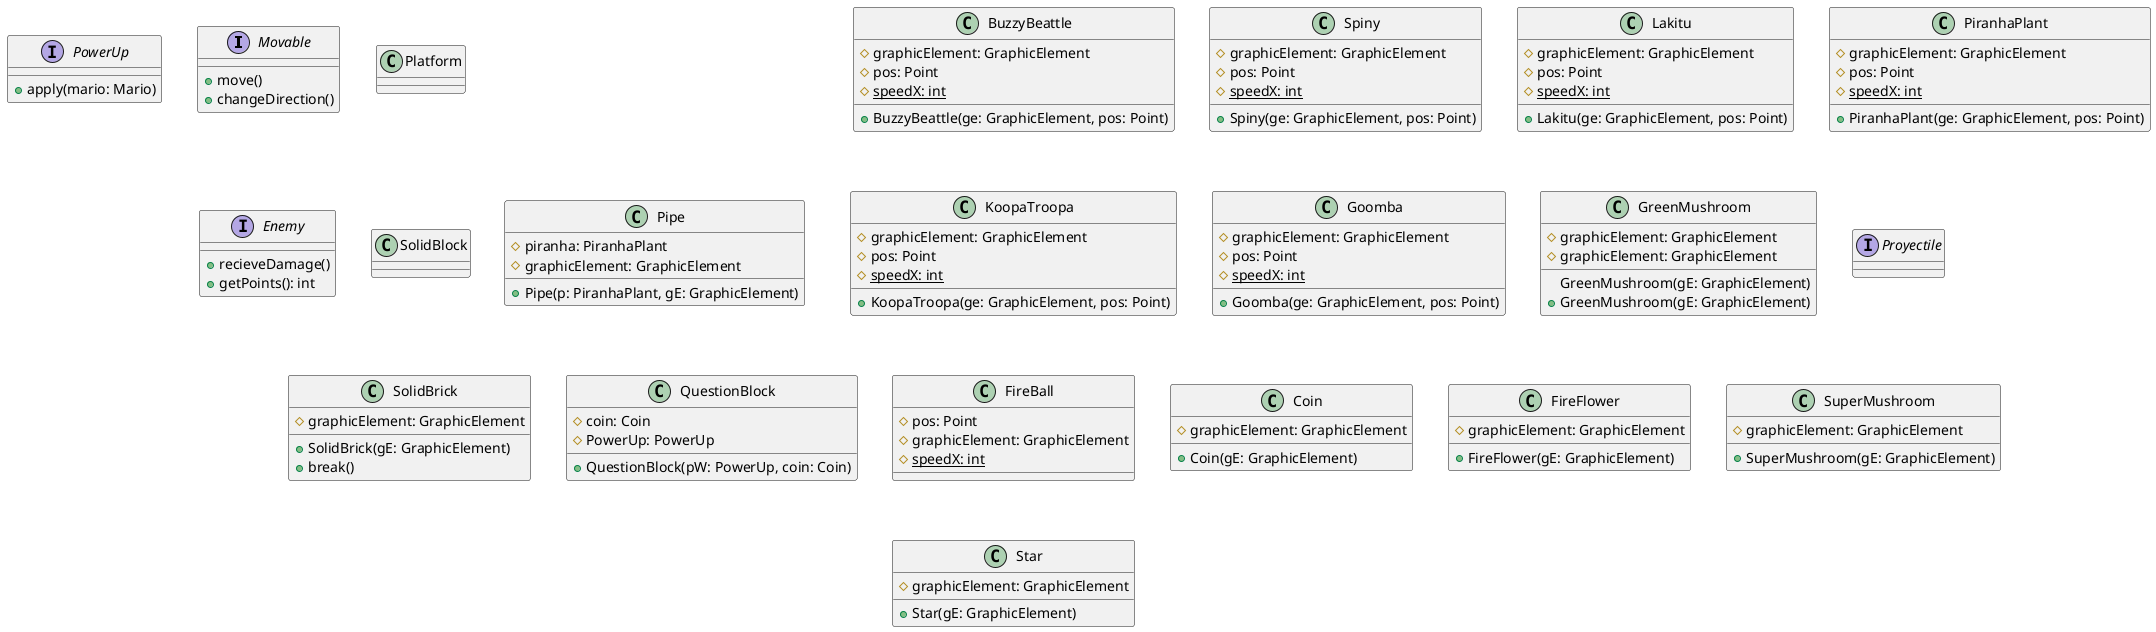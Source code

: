 @startuml
' TODO: agregar constructores y getters y setters (habría que preguntar si podemos evitar algunos getters y setters en pos de encapsulamiento)
'
interface Movable{
    +move()
    +changeDirection()
}

interface Enemy { 
    +recieveDamage() 
    +getPoints(): int
}

Enemy .u[hidden].|> Movable


class BuzzyBeattle{
    #graphicElement: GraphicElement
    #pos: Point
    # {static}speedX: int
    +BuzzyBeattle(ge: GraphicElement, pos: Point)     
}
class Spiny{
    #graphicElement: GraphicElement
    #pos: Point
    # {static}speedX: int
    +Spiny(ge: GraphicElement, pos: Point)         
}
class Lakitu{
    #graphicElement: GraphicElement
    #pos: Point
    # {static}speedX: int
    +Lakitu(ge: GraphicElement, pos: Point)      
}
class PiranhaPlant{
    #graphicElement: GraphicElement
    #pos: Point
    # {static}speedX: int
    +PiranhaPlant(ge: GraphicElement, pos: Point)    
}
class KoopaTroopa{
    #graphicElement: GraphicElement
    #pos: Point
    # {static}speedX: int
    +KoopaTroopa(ge: GraphicElement, pos: Point)
}

class Goomba{
    #graphicElement: GraphicElement
    #pos: Point
    # {static}speedX: int
    +Goomba(ge: GraphicElement, pos: Point)
}


interface PowerUp {
    +apply(mario: Mario)
}

class GreenMushroom{
    #graphicElement: GraphicElement
    GreenMushroom(gE: GraphicElement)
}

interface Proyectile

class FireBall{
    #pos: Point
    #graphicElement: GraphicElement
    # {static}speedX: int
}

class Pipe {
    #piranha: PiranhaPlant
    #graphicElement: GraphicElement
    +Pipe(p: PiranhaPlant, gE: GraphicElement)

}

class SolidBrick {
    #graphicElement: GraphicElement
    +SolidBrick(gE: GraphicElement)
    +break()
}

class QuestionBlock {
    #coin: Coin
    #PowerUp: PowerUp
    +QuestionBlock(pW: PowerUp, coin: Coin)
}

class Coin{
    #graphicElement: GraphicElement
    +Coin(gE: GraphicElement)
}

class FireFlower{
    #graphicElement: GraphicElement
    +FireFlower(gE: GraphicElement) 
}
class SuperMushroom{
    #graphicElement: GraphicElement
    +SuperMushroom(gE: GraphicElement)     
}
class Star{
    #graphicElement: GraphicElement
    +Star(gE: GraphicElement)      
}
class GreenMushroom{
    #graphicElement: GraphicElement
    +GreenMushroom(gE: GraphicElement)      
}

SolidBlock .u[hidden].|> Platform
SolidBrick -u[hidden]-|> SolidBlock
QuestionBlock -u[hidden]-|> SolidBlock
Pipe .u[hidden].|> Platform
Platform -l[hidden]- Movable
Movable -l[hidden]- PowerUp
@enduml
